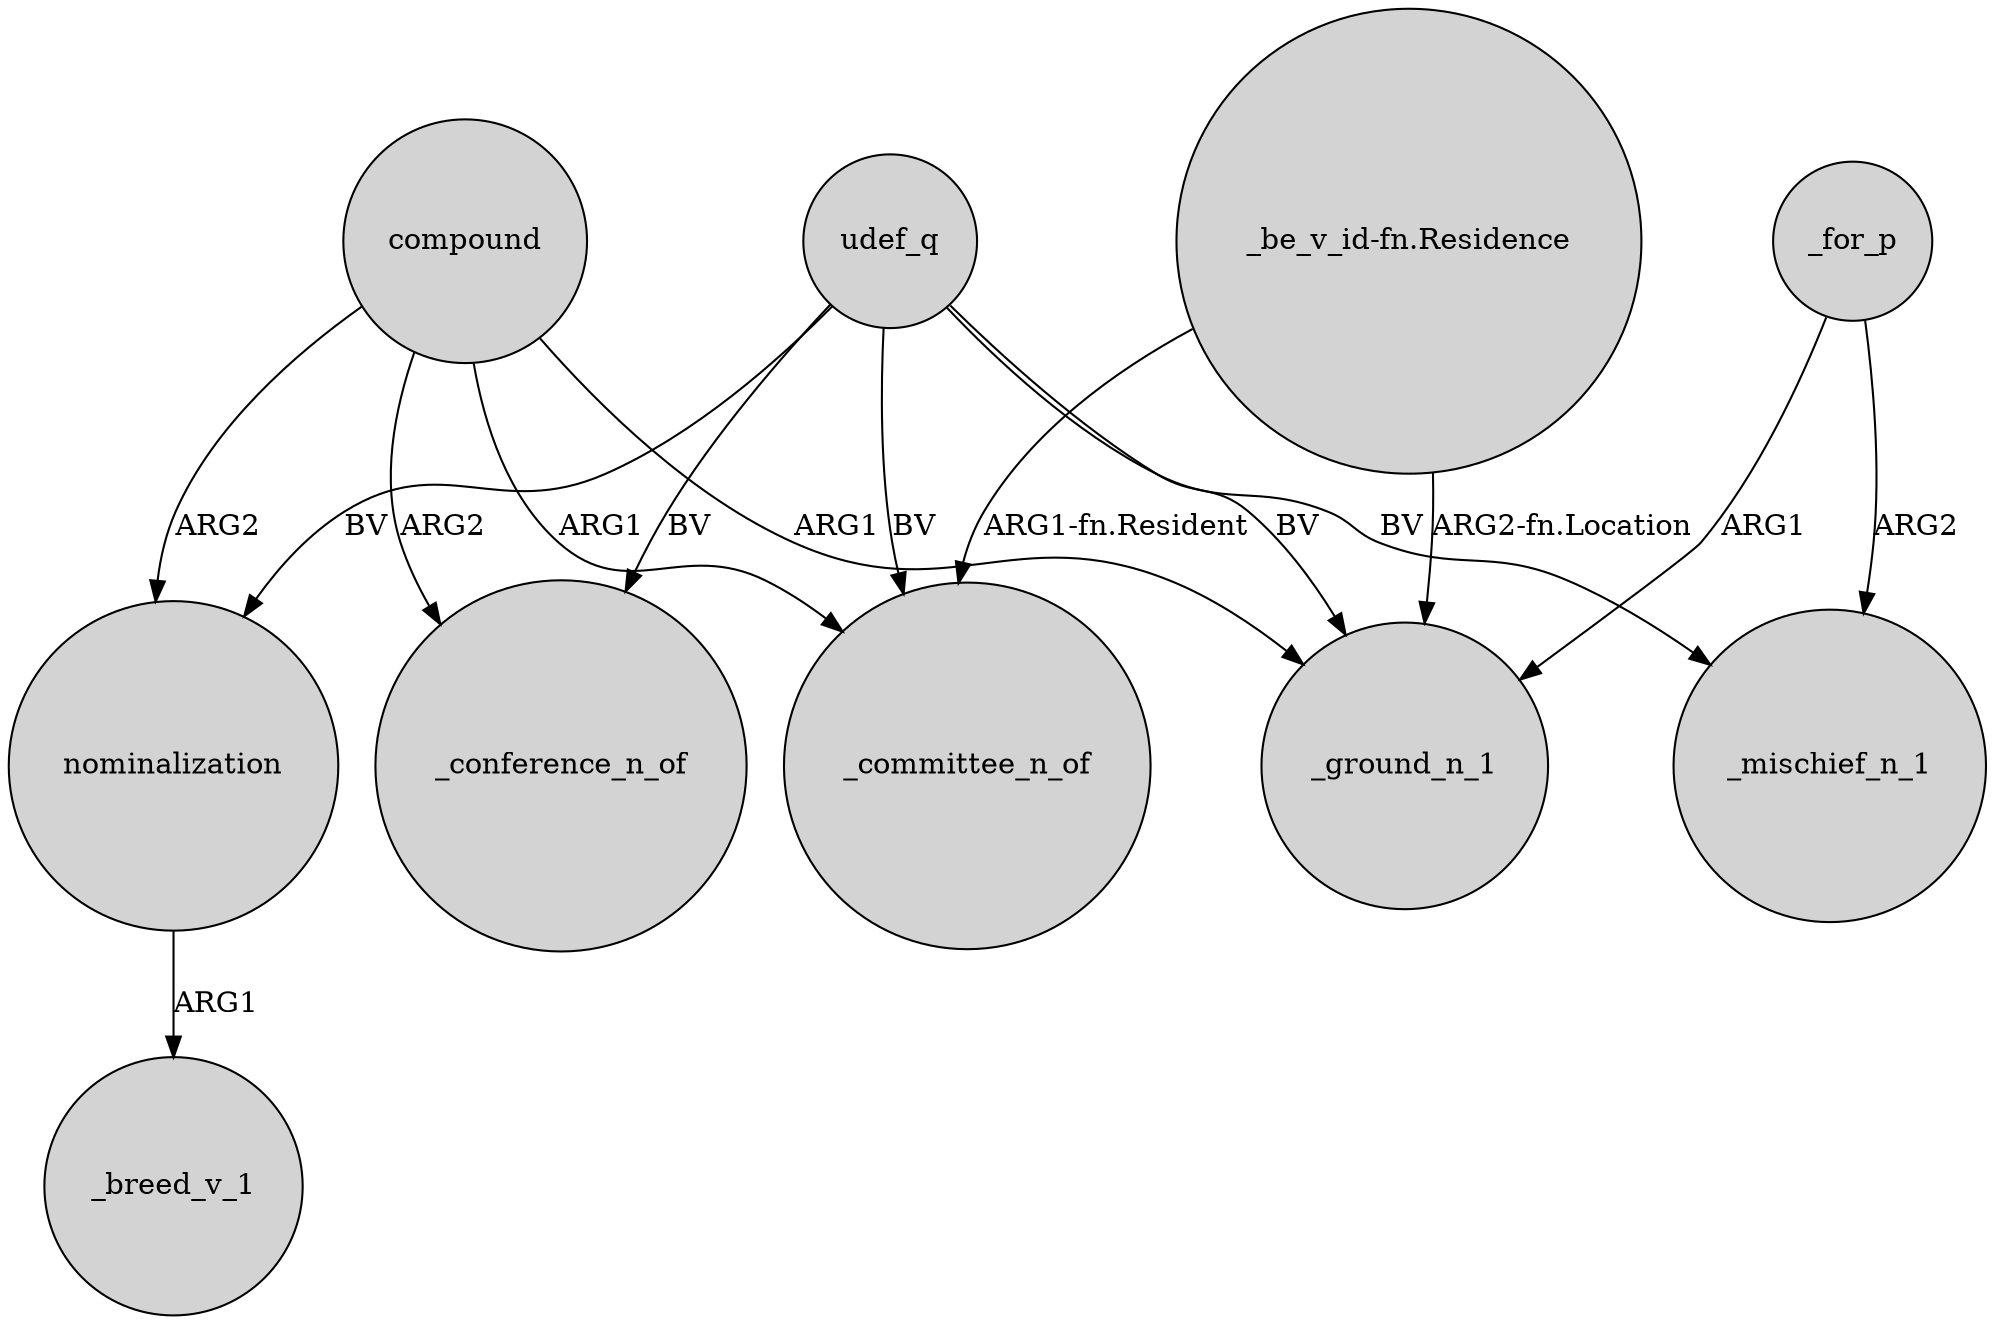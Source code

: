 digraph {
	node [shape=circle style=filled]
	udef_q -> _committee_n_of [label=BV]
	nominalization -> _breed_v_1 [label=ARG1]
	udef_q -> _conference_n_of [label=BV]
	udef_q -> _ground_n_1 [label=BV]
	compound -> _conference_n_of [label=ARG2]
	_for_p -> _mischief_n_1 [label=ARG2]
	"_be_v_id-fn.Residence" -> _committee_n_of [label="ARG1-fn.Resident"]
	udef_q -> _mischief_n_1 [label=BV]
	compound -> nominalization [label=ARG2]
	compound -> _ground_n_1 [label=ARG1]
	_for_p -> _ground_n_1 [label=ARG1]
	compound -> _committee_n_of [label=ARG1]
	udef_q -> nominalization [label=BV]
	"_be_v_id-fn.Residence" -> _ground_n_1 [label="ARG2-fn.Location"]
}
